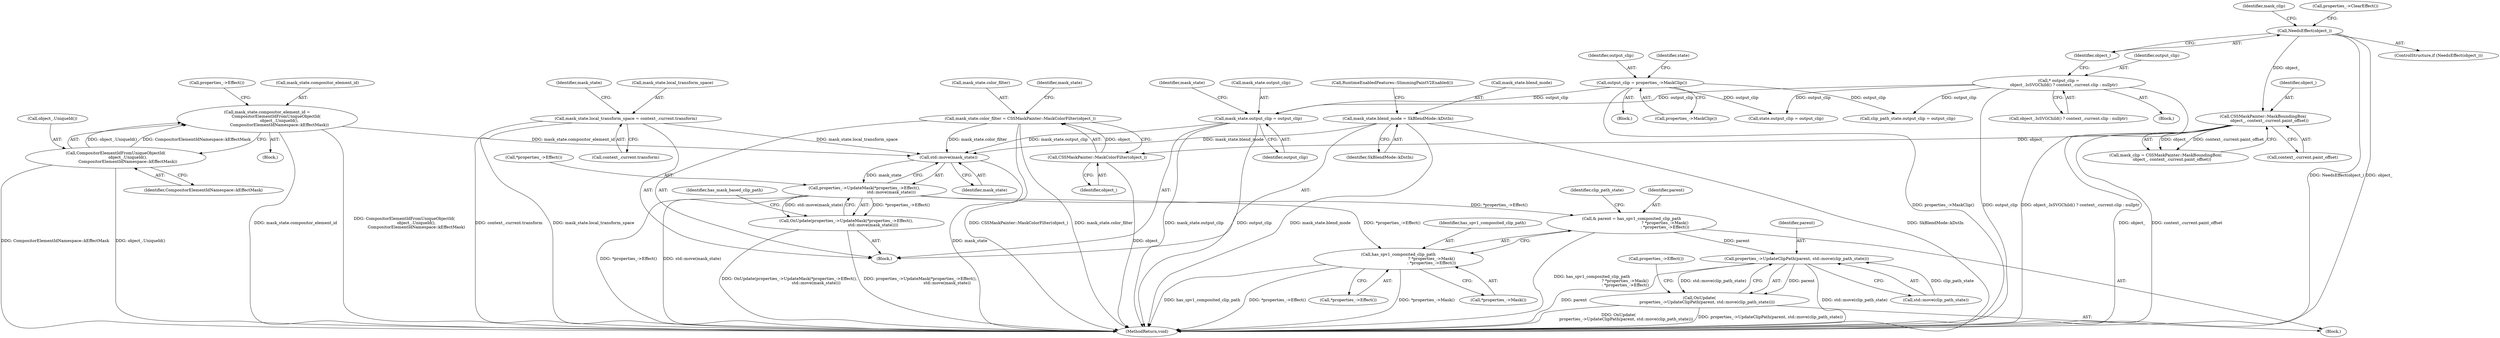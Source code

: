 digraph "0_Chrome_f911e11e7f6b5c0d6f5ee694a9871de6619889f7_4@API" {
"1000303" [label="(Call,std::move(mask_state))"];
"1000292" [label="(Call,mask_state.compositor_element_id =\n              CompositorElementIdFromUniqueObjectId(\n                   object_.UniqueId(),\n                   CompositorElementIdNamespace::kEffectMask))"];
"1000296" [label="(Call,CompositorElementIdFromUniqueObjectId(\n                   object_.UniqueId(),\n                   CompositorElementIdNamespace::kEffectMask))"];
"1000262" [label="(Call,mask_state.local_transform_space = context_.current.transform)"];
"1000276" [label="(Call,mask_state.color_filter = CSSMaskPainter::MaskColorFilter(object_))"];
"1000280" [label="(Call,CSSMaskPainter::MaskColorFilter(object_))"];
"1000129" [label="(Call,CSSMaskPainter::MaskBoundingBox(\n          object_, context_.current.paint_offset))"];
"1000123" [label="(Call,NeedsEffect(object_))"];
"1000271" [label="(Call,mask_state.output_clip = output_clip)"];
"1000190" [label="(Call,output_clip = properties_->MaskClip())"];
"1000112" [label="(Call,* output_clip =\n        object_.IsSVGChild() ? context_.current.clip : nullptr)"];
"1000282" [label="(Call,mask_state.blend_mode = SkBlendMode::kDstIn)"];
"1000300" [label="(Call,properties_->UpdateMask(*properties_->Effect(),\n                                          std::move(mask_state)))"];
"1000299" [label="(Call,OnUpdate(properties_->UpdateMask(*properties_->Effect(),\n                                          std::move(mask_state))))"];
"1000313" [label="(Call,& parent = has_spv1_composited_clip_path\n                                                    ? *properties_->Mask()\n                                                    : *properties_->Effect())"];
"1000354" [label="(Call,properties_->UpdateClipPath(parent, std::move(clip_path_state)))"];
"1000353" [label="(Call,OnUpdate(\n            properties_->UpdateClipPath(parent, std::move(clip_path_state))))"];
"1000315" [label="(Call,has_spv1_composited_clip_path\n                                                    ? *properties_->Mask()\n                                                    : *properties_->Effect())"];
"1000353" [label="(Call,OnUpdate(\n            properties_->UpdateClipPath(parent, std::move(clip_path_state))))"];
"1000314" [label="(Identifier,parent)"];
"1000291" [label="(Block,)"];
"1000297" [label="(Call,object_.UniqueId())"];
"1000130" [label="(Identifier,object_)"];
"1000129" [label="(Call,CSSMaskPainter::MaskBoundingBox(\n          object_, context_.current.paint_offset))"];
"1000271" [label="(Call,mask_state.output_clip = output_clip)"];
"1000200" [label="(Identifier,state)"];
"1000113" [label="(Identifier,output_clip)"];
"1000310" [label="(Identifier,has_mask_based_clip_path)"];
"1000311" [label="(Block,)"];
"1000207" [label="(Call,state.output_clip = output_clip)"];
"1000293" [label="(Call,mask_state.compositor_element_id)"];
"1000114" [label="(Call,object_.IsSVGChild() ? context_.current.clip : nullptr)"];
"1000317" [label="(Call,*properties_->Mask())"];
"1000282" [label="(Call,mask_state.blend_mode = SkBlendMode::kDstIn)"];
"1000286" [label="(Identifier,SkBlendMode::kDstIn)"];
"1000300" [label="(Call,properties_->UpdateMask(*properties_->Effect(),\n                                          std::move(mask_state)))"];
"1000298" [label="(Identifier,CompositorElementIdNamespace::kEffectMask)"];
"1000172" [label="(Block,)"];
"1000266" [label="(Call,context_.current.transform)"];
"1000356" [label="(Call,std::move(clip_path_state))"];
"1000402" [label="(MethodReturn,void)"];
"1000283" [label="(Call,mask_state.blend_mode)"];
"1000262" [label="(Call,mask_state.local_transform_space = context_.current.transform)"];
"1000263" [label="(Call,mask_state.local_transform_space)"];
"1000324" [label="(Identifier,clip_path_state)"];
"1000273" [label="(Identifier,mask_state)"];
"1000281" [label="(Identifier,object_)"];
"1000122" [label="(ControlStructure,if (NeedsEffect(object_)))"];
"1000276" [label="(Call,mask_state.color_filter = CSSMaskPainter::MaskColorFilter(object_))"];
"1000296" [label="(Call,CompositorElementIdFromUniqueObjectId(\n                   object_.UniqueId(),\n                   CompositorElementIdNamespace::kEffectMask))"];
"1000289" [label="(Call,RuntimeEnabledFeatures::SlimmingPaintV2Enabled())"];
"1000303" [label="(Call,std::move(mask_state))"];
"1000313" [label="(Call,& parent = has_spv1_composited_clip_path\n                                                    ? *properties_->Mask()\n                                                    : *properties_->Effect())"];
"1000292" [label="(Call,mask_state.compositor_element_id =\n              CompositorElementIdFromUniqueObjectId(\n                   object_.UniqueId(),\n                   CompositorElementIdNamespace::kEffectMask))"];
"1000260" [label="(Block,)"];
"1000280" [label="(Call,CSSMaskPainter::MaskColorFilter(object_))"];
"1000110" [label="(Block,)"];
"1000301" [label="(Call,*properties_->Effect())"];
"1000315" [label="(Call,has_spv1_composited_clip_path\n                                                    ? *properties_->Mask()\n                                                    : *properties_->Effect())"];
"1000302" [label="(Call,properties_->Effect())"];
"1000284" [label="(Identifier,mask_state)"];
"1000123" [label="(Call,NeedsEffect(object_))"];
"1000124" [label="(Identifier,object_)"];
"1000128" [label="(Identifier,mask_clip)"];
"1000299" [label="(Call,OnUpdate(properties_->UpdateMask(*properties_->Effect(),\n                                          std::move(mask_state))))"];
"1000354" [label="(Call,properties_->UpdateClipPath(parent, std::move(clip_path_state)))"];
"1000355" [label="(Identifier,parent)"];
"1000373" [label="(Call,properties_->Effect())"];
"1000304" [label="(Identifier,mask_state)"];
"1000192" [label="(Call,properties_->MaskClip())"];
"1000272" [label="(Call,mask_state.output_clip)"];
"1000191" [label="(Identifier,output_clip)"];
"1000190" [label="(Call,output_clip = properties_->MaskClip())"];
"1000365" [label="(Call,properties_->ClearEffect())"];
"1000275" [label="(Identifier,output_clip)"];
"1000319" [label="(Call,*properties_->Effect())"];
"1000127" [label="(Call,mask_clip = CSSMaskPainter::MaskBoundingBox(\n          object_, context_.current.paint_offset))"];
"1000278" [label="(Identifier,mask_state)"];
"1000331" [label="(Call,clip_path_state.output_clip = output_clip)"];
"1000131" [label="(Call,context_.current.paint_offset)"];
"1000112" [label="(Call,* output_clip =\n        object_.IsSVGChild() ? context_.current.clip : nullptr)"];
"1000316" [label="(Identifier,has_spv1_composited_clip_path)"];
"1000277" [label="(Call,mask_state.color_filter)"];
"1000303" -> "1000300"  [label="AST: "];
"1000303" -> "1000304"  [label="CFG: "];
"1000304" -> "1000303"  [label="AST: "];
"1000300" -> "1000303"  [label="CFG: "];
"1000303" -> "1000402"  [label="DDG: mask_state"];
"1000303" -> "1000300"  [label="DDG: mask_state"];
"1000292" -> "1000303"  [label="DDG: mask_state.compositor_element_id"];
"1000262" -> "1000303"  [label="DDG: mask_state.local_transform_space"];
"1000276" -> "1000303"  [label="DDG: mask_state.color_filter"];
"1000271" -> "1000303"  [label="DDG: mask_state.output_clip"];
"1000282" -> "1000303"  [label="DDG: mask_state.blend_mode"];
"1000292" -> "1000291"  [label="AST: "];
"1000292" -> "1000296"  [label="CFG: "];
"1000293" -> "1000292"  [label="AST: "];
"1000296" -> "1000292"  [label="AST: "];
"1000302" -> "1000292"  [label="CFG: "];
"1000292" -> "1000402"  [label="DDG: mask_state.compositor_element_id"];
"1000292" -> "1000402"  [label="DDG: CompositorElementIdFromUniqueObjectId(\n                   object_.UniqueId(),\n                   CompositorElementIdNamespace::kEffectMask)"];
"1000296" -> "1000292"  [label="DDG: object_.UniqueId()"];
"1000296" -> "1000292"  [label="DDG: CompositorElementIdNamespace::kEffectMask"];
"1000296" -> "1000298"  [label="CFG: "];
"1000297" -> "1000296"  [label="AST: "];
"1000298" -> "1000296"  [label="AST: "];
"1000296" -> "1000402"  [label="DDG: CompositorElementIdNamespace::kEffectMask"];
"1000296" -> "1000402"  [label="DDG: object_.UniqueId()"];
"1000262" -> "1000260"  [label="AST: "];
"1000262" -> "1000266"  [label="CFG: "];
"1000263" -> "1000262"  [label="AST: "];
"1000266" -> "1000262"  [label="AST: "];
"1000273" -> "1000262"  [label="CFG: "];
"1000262" -> "1000402"  [label="DDG: mask_state.local_transform_space"];
"1000262" -> "1000402"  [label="DDG: context_.current.transform"];
"1000276" -> "1000260"  [label="AST: "];
"1000276" -> "1000280"  [label="CFG: "];
"1000277" -> "1000276"  [label="AST: "];
"1000280" -> "1000276"  [label="AST: "];
"1000284" -> "1000276"  [label="CFG: "];
"1000276" -> "1000402"  [label="DDG: CSSMaskPainter::MaskColorFilter(object_)"];
"1000276" -> "1000402"  [label="DDG: mask_state.color_filter"];
"1000280" -> "1000276"  [label="DDG: object_"];
"1000280" -> "1000281"  [label="CFG: "];
"1000281" -> "1000280"  [label="AST: "];
"1000280" -> "1000402"  [label="DDG: object_"];
"1000129" -> "1000280"  [label="DDG: object_"];
"1000129" -> "1000127"  [label="AST: "];
"1000129" -> "1000131"  [label="CFG: "];
"1000130" -> "1000129"  [label="AST: "];
"1000131" -> "1000129"  [label="AST: "];
"1000127" -> "1000129"  [label="CFG: "];
"1000129" -> "1000402"  [label="DDG: object_"];
"1000129" -> "1000402"  [label="DDG: context_.current.paint_offset"];
"1000129" -> "1000127"  [label="DDG: object_"];
"1000129" -> "1000127"  [label="DDG: context_.current.paint_offset"];
"1000123" -> "1000129"  [label="DDG: object_"];
"1000123" -> "1000122"  [label="AST: "];
"1000123" -> "1000124"  [label="CFG: "];
"1000124" -> "1000123"  [label="AST: "];
"1000128" -> "1000123"  [label="CFG: "];
"1000365" -> "1000123"  [label="CFG: "];
"1000123" -> "1000402"  [label="DDG: NeedsEffect(object_)"];
"1000123" -> "1000402"  [label="DDG: object_"];
"1000271" -> "1000260"  [label="AST: "];
"1000271" -> "1000275"  [label="CFG: "];
"1000272" -> "1000271"  [label="AST: "];
"1000275" -> "1000271"  [label="AST: "];
"1000278" -> "1000271"  [label="CFG: "];
"1000271" -> "1000402"  [label="DDG: output_clip"];
"1000271" -> "1000402"  [label="DDG: mask_state.output_clip"];
"1000190" -> "1000271"  [label="DDG: output_clip"];
"1000112" -> "1000271"  [label="DDG: output_clip"];
"1000190" -> "1000172"  [label="AST: "];
"1000190" -> "1000192"  [label="CFG: "];
"1000191" -> "1000190"  [label="AST: "];
"1000192" -> "1000190"  [label="AST: "];
"1000200" -> "1000190"  [label="CFG: "];
"1000190" -> "1000402"  [label="DDG: properties_->MaskClip()"];
"1000190" -> "1000207"  [label="DDG: output_clip"];
"1000190" -> "1000331"  [label="DDG: output_clip"];
"1000112" -> "1000110"  [label="AST: "];
"1000112" -> "1000114"  [label="CFG: "];
"1000113" -> "1000112"  [label="AST: "];
"1000114" -> "1000112"  [label="AST: "];
"1000124" -> "1000112"  [label="CFG: "];
"1000112" -> "1000402"  [label="DDG: object_.IsSVGChild() ? context_.current.clip : nullptr"];
"1000112" -> "1000402"  [label="DDG: output_clip"];
"1000112" -> "1000207"  [label="DDG: output_clip"];
"1000112" -> "1000331"  [label="DDG: output_clip"];
"1000282" -> "1000260"  [label="AST: "];
"1000282" -> "1000286"  [label="CFG: "];
"1000283" -> "1000282"  [label="AST: "];
"1000286" -> "1000282"  [label="AST: "];
"1000289" -> "1000282"  [label="CFG: "];
"1000282" -> "1000402"  [label="DDG: SkBlendMode::kDstIn"];
"1000282" -> "1000402"  [label="DDG: mask_state.blend_mode"];
"1000300" -> "1000299"  [label="AST: "];
"1000301" -> "1000300"  [label="AST: "];
"1000299" -> "1000300"  [label="CFG: "];
"1000300" -> "1000402"  [label="DDG: *properties_->Effect()"];
"1000300" -> "1000402"  [label="DDG: std::move(mask_state)"];
"1000300" -> "1000299"  [label="DDG: *properties_->Effect()"];
"1000300" -> "1000299"  [label="DDG: std::move(mask_state)"];
"1000300" -> "1000313"  [label="DDG: *properties_->Effect()"];
"1000300" -> "1000315"  [label="DDG: *properties_->Effect()"];
"1000299" -> "1000260"  [label="AST: "];
"1000310" -> "1000299"  [label="CFG: "];
"1000299" -> "1000402"  [label="DDG: OnUpdate(properties_->UpdateMask(*properties_->Effect(),\n                                          std::move(mask_state)))"];
"1000299" -> "1000402"  [label="DDG: properties_->UpdateMask(*properties_->Effect(),\n                                          std::move(mask_state))"];
"1000313" -> "1000311"  [label="AST: "];
"1000313" -> "1000315"  [label="CFG: "];
"1000314" -> "1000313"  [label="AST: "];
"1000315" -> "1000313"  [label="AST: "];
"1000324" -> "1000313"  [label="CFG: "];
"1000313" -> "1000402"  [label="DDG: has_spv1_composited_clip_path\n                                                    ? *properties_->Mask()\n                                                    : *properties_->Effect()"];
"1000313" -> "1000354"  [label="DDG: parent"];
"1000354" -> "1000353"  [label="AST: "];
"1000354" -> "1000356"  [label="CFG: "];
"1000355" -> "1000354"  [label="AST: "];
"1000356" -> "1000354"  [label="AST: "];
"1000353" -> "1000354"  [label="CFG: "];
"1000354" -> "1000402"  [label="DDG: std::move(clip_path_state)"];
"1000354" -> "1000402"  [label="DDG: parent"];
"1000354" -> "1000353"  [label="DDG: parent"];
"1000354" -> "1000353"  [label="DDG: std::move(clip_path_state)"];
"1000356" -> "1000354"  [label="DDG: clip_path_state"];
"1000353" -> "1000311"  [label="AST: "];
"1000373" -> "1000353"  [label="CFG: "];
"1000353" -> "1000402"  [label="DDG: OnUpdate(\n            properties_->UpdateClipPath(parent, std::move(clip_path_state)))"];
"1000353" -> "1000402"  [label="DDG: properties_->UpdateClipPath(parent, std::move(clip_path_state))"];
"1000315" -> "1000317"  [label="CFG: "];
"1000315" -> "1000319"  [label="CFG: "];
"1000316" -> "1000315"  [label="AST: "];
"1000317" -> "1000315"  [label="AST: "];
"1000319" -> "1000315"  [label="AST: "];
"1000315" -> "1000402"  [label="DDG: has_spv1_composited_clip_path"];
"1000315" -> "1000402"  [label="DDG: *properties_->Effect()"];
"1000315" -> "1000402"  [label="DDG: *properties_->Mask()"];
}
